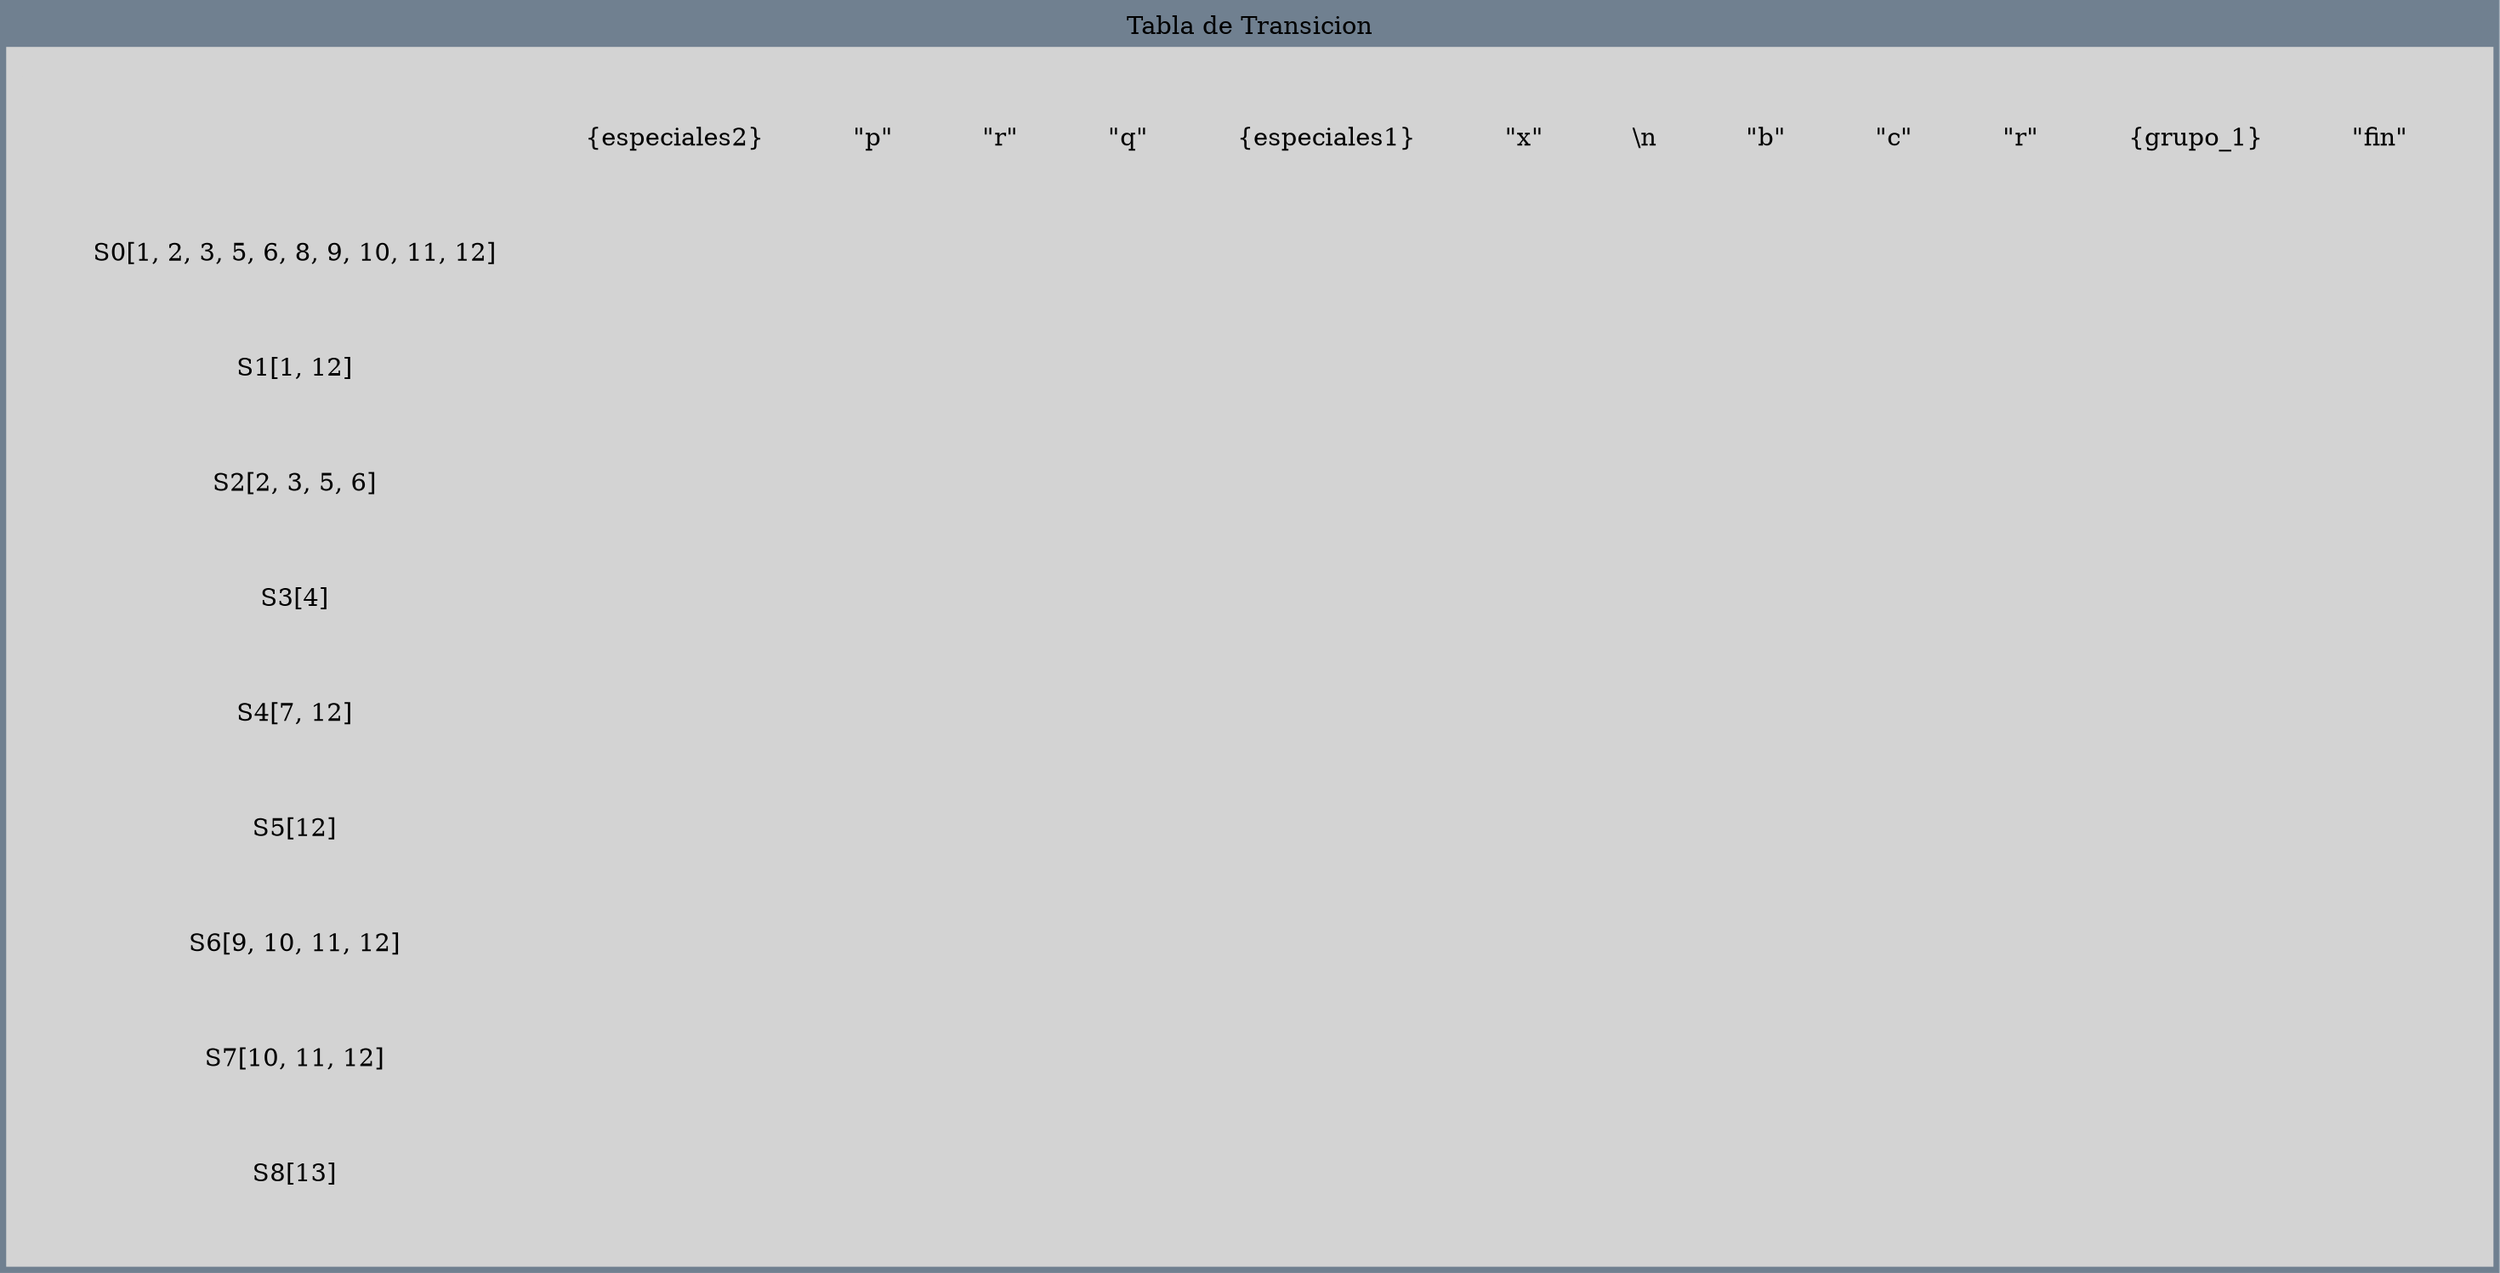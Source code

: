 digraph G {
bgcolor="slategrey" label="Tabla de Transicion" layout=dot 
labelloc = "t" edge [weigth=1000  color=darkgreen  arrowtail="open" arrowhead="open"]
node[shape=box, style="filled", color=lightgrey];
a0 [label=<
<TABLE border="10" cellspacing="10" cellpadding="10" style="rounded"><TR><TD> </TD>
<TD>{especiales2}</TD>
<TD>"p"</TD>
<TD>"r"</TD>
<TD>"q"</TD>
<TD>{especiales1}</TD>
<TD>"x"</TD>
<TD>\\n</TD>
<TD>"b"</TD>
<TD>"c"</TD>
<TD>"r"</TD>
<TD>{grupo_1}</TD>
<TD>"fin"</TD>
  </TR>
<TR><TD>S0[1, 2, 3, 5, 6, 8, 9, 10, 11, 12]</TD>
  <TD> </TD>
  <TD> </TD>
  <TD> </TD>
  <TD> </TD>
  <TD> </TD>
  <TD> </TD>
  <TD> </TD>
  <TD> </TD>
  <TD> </TD>
  <TD> </TD>
  <TD> </TD>
  <TD> </TD>
</TR>
<TR><TD>S1[1, 12]</TD>
  <TD> </TD>
  <TD> </TD>
  <TD> </TD>
  <TD> </TD>
  <TD> </TD>
  <TD> </TD>
  <TD> </TD>
  <TD> </TD>
  <TD> </TD>
  <TD> </TD>
  <TD> </TD>
  <TD> </TD>
</TR>
<TR><TD>S2[2, 3, 5, 6]</TD>
  <TD> </TD>
  <TD> </TD>
  <TD> </TD>
  <TD> </TD>
  <TD> </TD>
  <TD> </TD>
  <TD> </TD>
  <TD> </TD>
  <TD> </TD>
  <TD> </TD>
  <TD> </TD>
  <TD> </TD>
</TR>
<TR><TD>S3[4]</TD>
  <TD> </TD>
  <TD> </TD>
  <TD> </TD>
  <TD> </TD>
  <TD> </TD>
  <TD> </TD>
  <TD> </TD>
  <TD> </TD>
  <TD> </TD>
  <TD> </TD>
  <TD> </TD>
  <TD> </TD>
</TR>
<TR><TD>S4[7, 12]</TD>
  <TD> </TD>
  <TD> </TD>
  <TD> </TD>
  <TD> </TD>
  <TD> </TD>
  <TD> </TD>
  <TD> </TD>
  <TD> </TD>
  <TD> </TD>
  <TD> </TD>
  <TD> </TD>
  <TD> </TD>
</TR>
<TR><TD>S5[12]</TD>
  <TD> </TD>
  <TD> </TD>
  <TD> </TD>
  <TD> </TD>
  <TD> </TD>
  <TD> </TD>
  <TD> </TD>
  <TD> </TD>
  <TD> </TD>
  <TD> </TD>
  <TD> </TD>
  <TD> </TD>
</TR>
<TR><TD>S6[9, 10, 11, 12]</TD>
  <TD> </TD>
  <TD> </TD>
  <TD> </TD>
  <TD> </TD>
  <TD> </TD>
  <TD> </TD>
  <TD> </TD>
  <TD> </TD>
  <TD> </TD>
  <TD> </TD>
  <TD> </TD>
  <TD> </TD>
</TR>
<TR><TD>S7[10, 11, 12]</TD>
  <TD> </TD>
  <TD> </TD>
  <TD> </TD>
  <TD> </TD>
  <TD> </TD>
  <TD> </TD>
  <TD> </TD>
  <TD> </TD>
  <TD> </TD>
  <TD> </TD>
  <TD> </TD>
  <TD> </TD>
</TR>
<TR><TD>S8[13]</TD>
  <TD> </TD>
  <TD> </TD>
  <TD> </TD>
  <TD> </TD>
  <TD> </TD>
  <TD> </TD>
  <TD> </TD>
  <TD> </TD>
  <TD> </TD>
  <TD> </TD>
  <TD> </TD>
  <TD> </TD>
</TR>
</TABLE>>];}